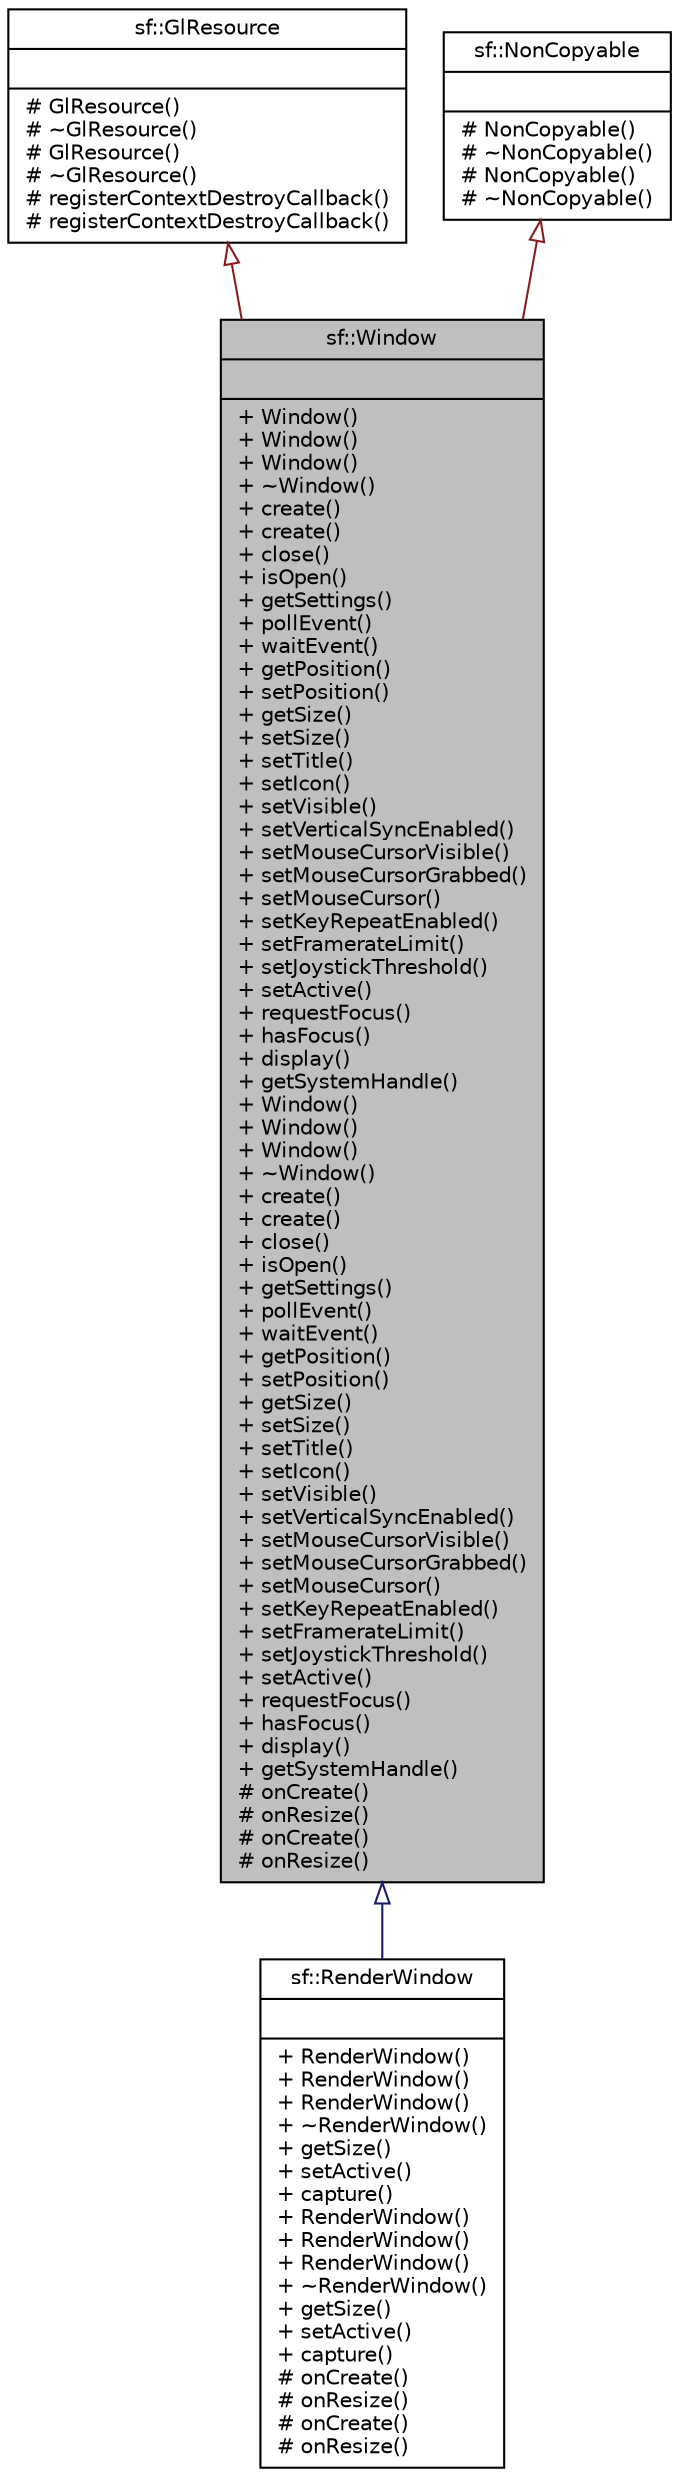 digraph "sf::Window"
{
 // LATEX_PDF_SIZE
  edge [fontname="Helvetica",fontsize="10",labelfontname="Helvetica",labelfontsize="10"];
  node [fontname="Helvetica",fontsize="10",shape=record];
  Node1 [label="{sf::Window\n||+ Window()\l+ Window()\l+ Window()\l+ ~Window()\l+ create()\l+ create()\l+ close()\l+ isOpen()\l+ getSettings()\l+ pollEvent()\l+ waitEvent()\l+ getPosition()\l+ setPosition()\l+ getSize()\l+ setSize()\l+ setTitle()\l+ setIcon()\l+ setVisible()\l+ setVerticalSyncEnabled()\l+ setMouseCursorVisible()\l+ setMouseCursorGrabbed()\l+ setMouseCursor()\l+ setKeyRepeatEnabled()\l+ setFramerateLimit()\l+ setJoystickThreshold()\l+ setActive()\l+ requestFocus()\l+ hasFocus()\l+ display()\l+ getSystemHandle()\l+ Window()\l+ Window()\l+ Window()\l+ ~Window()\l+ create()\l+ create()\l+ close()\l+ isOpen()\l+ getSettings()\l+ pollEvent()\l+ waitEvent()\l+ getPosition()\l+ setPosition()\l+ getSize()\l+ setSize()\l+ setTitle()\l+ setIcon()\l+ setVisible()\l+ setVerticalSyncEnabled()\l+ setMouseCursorVisible()\l+ setMouseCursorGrabbed()\l+ setMouseCursor()\l+ setKeyRepeatEnabled()\l+ setFramerateLimit()\l+ setJoystickThreshold()\l+ setActive()\l+ requestFocus()\l+ hasFocus()\l+ display()\l+ getSystemHandle()\l# onCreate()\l# onResize()\l# onCreate()\l# onResize()\l}",height=0.2,width=0.4,color="black", fillcolor="grey75", style="filled", fontcolor="black",tooltip="Window that serves as a target for OpenGL rendering."];
  Node2 -> Node1 [dir="back",color="firebrick4",fontsize="10",style="solid",arrowtail="onormal",fontname="Helvetica"];
  Node2 [label="{sf::GlResource\n||# GlResource()\l# ~GlResource()\l# GlResource()\l# ~GlResource()\l# registerContextDestroyCallback()\l# registerContextDestroyCallback()\l}",height=0.2,width=0.4,color="black", fillcolor="white", style="filled",URL="$classsf_1_1GlResource.html",tooltip="Base class for classes that require an OpenGL context."];
  Node3 -> Node1 [dir="back",color="firebrick4",fontsize="10",style="solid",arrowtail="onormal",fontname="Helvetica"];
  Node3 [label="{sf::NonCopyable\n||# NonCopyable()\l# ~NonCopyable()\l# NonCopyable()\l# ~NonCopyable()\l}",height=0.2,width=0.4,color="black", fillcolor="white", style="filled",URL="$classsf_1_1NonCopyable.html",tooltip="Utility class that makes any derived class non-copyable."];
  Node1 -> Node4 [dir="back",color="midnightblue",fontsize="10",style="solid",arrowtail="onormal",fontname="Helvetica"];
  Node4 [label="{sf::RenderWindow\n||+ RenderWindow()\l+ RenderWindow()\l+ RenderWindow()\l+ ~RenderWindow()\l+ getSize()\l+ setActive()\l+ capture()\l+ RenderWindow()\l+ RenderWindow()\l+ RenderWindow()\l+ ~RenderWindow()\l+ getSize()\l+ setActive()\l+ capture()\l# onCreate()\l# onResize()\l# onCreate()\l# onResize()\l}",height=0.2,width=0.4,color="black", fillcolor="white", style="filled",URL="$classsf_1_1RenderWindow.html",tooltip="Window that can serve as a target for 2D drawing."];
}
